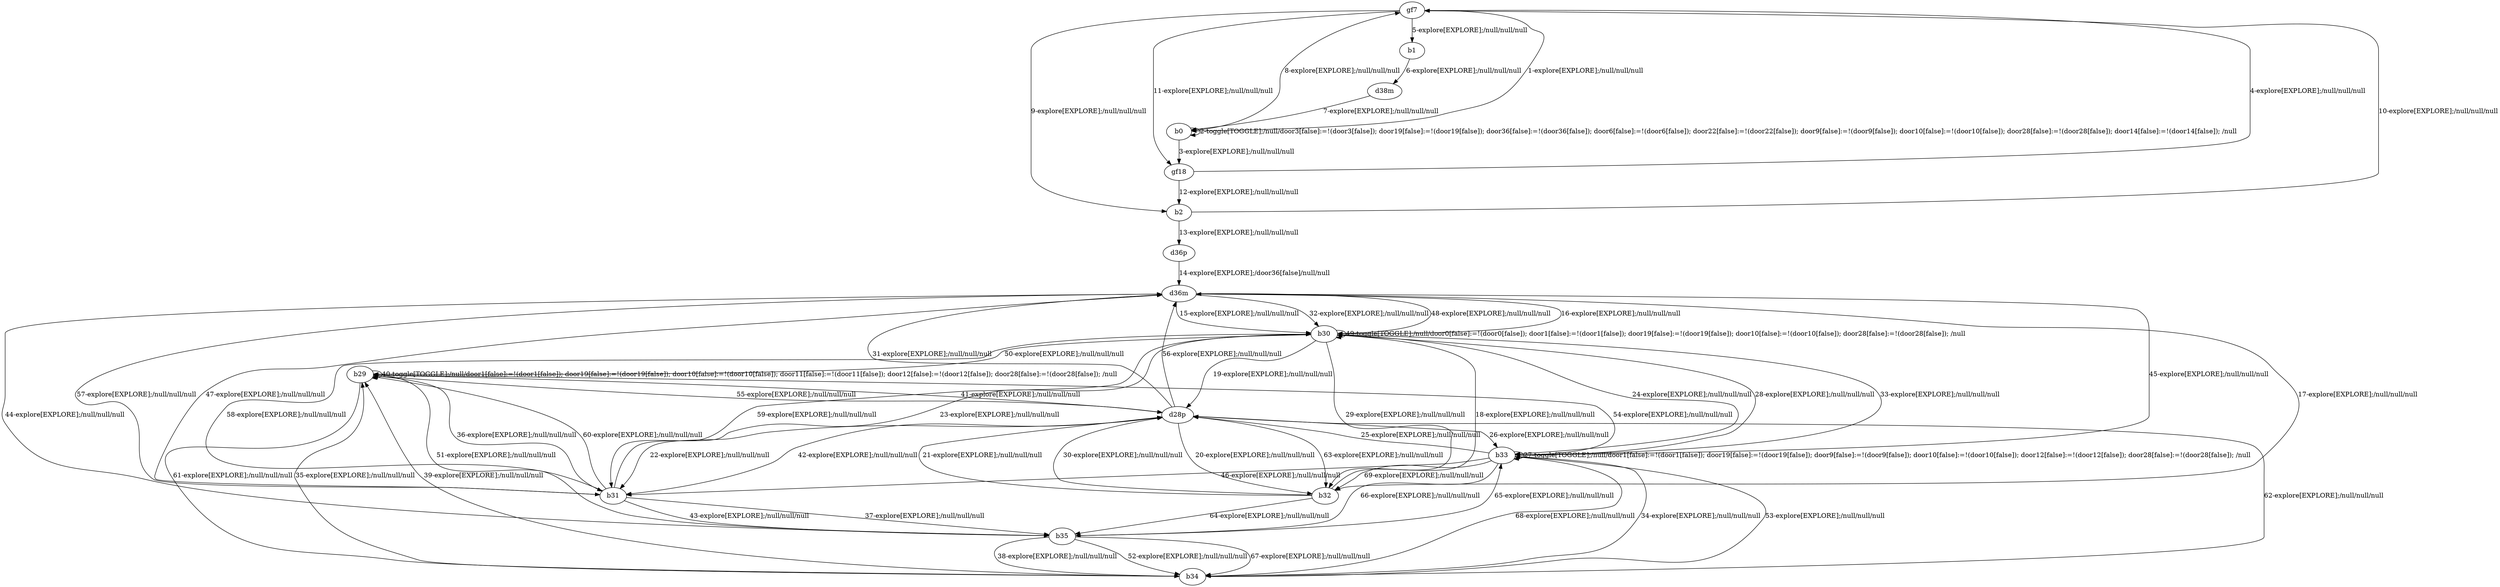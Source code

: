 # Total number of goals covered by this test: 2
# b33 --> b31
# d28p --> d36m

digraph g {
"gf7" -> "b0" [label = "1-explore[EXPLORE];/null/null/null"];
"b0" -> "b0" [label = "2-toggle[TOGGLE];/null/door3[false]:=!(door3[false]); door19[false]:=!(door19[false]); door36[false]:=!(door36[false]); door6[false]:=!(door6[false]); door22[false]:=!(door22[false]); door9[false]:=!(door9[false]); door10[false]:=!(door10[false]); door28[false]:=!(door28[false]); door14[false]:=!(door14[false]); /null"];
"b0" -> "gf18" [label = "3-explore[EXPLORE];/null/null/null"];
"gf18" -> "gf7" [label = "4-explore[EXPLORE];/null/null/null"];
"gf7" -> "b1" [label = "5-explore[EXPLORE];/null/null/null"];
"b1" -> "d38m" [label = "6-explore[EXPLORE];/null/null/null"];
"d38m" -> "b0" [label = "7-explore[EXPLORE];/null/null/null"];
"b0" -> "gf7" [label = "8-explore[EXPLORE];/null/null/null"];
"gf7" -> "b2" [label = "9-explore[EXPLORE];/null/null/null"];
"b2" -> "gf7" [label = "10-explore[EXPLORE];/null/null/null"];
"gf7" -> "gf18" [label = "11-explore[EXPLORE];/null/null/null"];
"gf18" -> "b2" [label = "12-explore[EXPLORE];/null/null/null"];
"b2" -> "d36p" [label = "13-explore[EXPLORE];/null/null/null"];
"d36p" -> "d36m" [label = "14-explore[EXPLORE];/door36[false]/null/null"];
"d36m" -> "b30" [label = "15-explore[EXPLORE];/null/null/null"];
"b30" -> "d36m" [label = "16-explore[EXPLORE];/null/null/null"];
"d36m" -> "b32" [label = "17-explore[EXPLORE];/null/null/null"];
"b32" -> "b30" [label = "18-explore[EXPLORE];/null/null/null"];
"b30" -> "d28p" [label = "19-explore[EXPLORE];/null/null/null"];
"d28p" -> "b32" [label = "20-explore[EXPLORE];/null/null/null"];
"b32" -> "d28p" [label = "21-explore[EXPLORE];/null/null/null"];
"d28p" -> "b31" [label = "22-explore[EXPLORE];/null/null/null"];
"b31" -> "b30" [label = "23-explore[EXPLORE];/null/null/null"];
"b30" -> "b33" [label = "24-explore[EXPLORE];/null/null/null"];
"b33" -> "d28p" [label = "25-explore[EXPLORE];/null/null/null"];
"d28p" -> "b33" [label = "26-explore[EXPLORE];/null/null/null"];
"b33" -> "b33" [label = "27-toggle[TOGGLE];/null/door1[false]:=!(door1[false]); door19[false]:=!(door19[false]); door9[false]:=!(door9[false]); door10[false]:=!(door10[false]); door12[false]:=!(door12[false]); door28[false]:=!(door28[false]); /null"];
"b33" -> "b30" [label = "28-explore[EXPLORE];/null/null/null"];
"b30" -> "b32" [label = "29-explore[EXPLORE];/null/null/null"];
"b32" -> "d28p" [label = "30-explore[EXPLORE];/null/null/null"];
"d28p" -> "d36m" [label = "31-explore[EXPLORE];/null/null/null"];
"d36m" -> "b30" [label = "32-explore[EXPLORE];/null/null/null"];
"b30" -> "b33" [label = "33-explore[EXPLORE];/null/null/null"];
"b33" -> "b34" [label = "34-explore[EXPLORE];/null/null/null"];
"b34" -> "b29" [label = "35-explore[EXPLORE];/null/null/null"];
"b29" -> "b31" [label = "36-explore[EXPLORE];/null/null/null"];
"b31" -> "b35" [label = "37-explore[EXPLORE];/null/null/null"];
"b35" -> "b34" [label = "38-explore[EXPLORE];/null/null/null"];
"b34" -> "b29" [label = "39-explore[EXPLORE];/null/null/null"];
"b29" -> "b29" [label = "40-toggle[TOGGLE];/null/door1[false]:=!(door1[false]); door19[false]:=!(door19[false]); door10[false]:=!(door10[false]); door11[false]:=!(door11[false]); door12[false]:=!(door12[false]); door28[false]:=!(door28[false]); /null"];
"b29" -> "d28p" [label = "41-explore[EXPLORE];/null/null/null"];
"d28p" -> "b31" [label = "42-explore[EXPLORE];/null/null/null"];
"b31" -> "b35" [label = "43-explore[EXPLORE];/null/null/null"];
"b35" -> "d36m" [label = "44-explore[EXPLORE];/null/null/null"];
"d36m" -> "b33" [label = "45-explore[EXPLORE];/null/null/null"];
"b33" -> "b31" [label = "46-explore[EXPLORE];/null/null/null"];
"b31" -> "d36m" [label = "47-explore[EXPLORE];/null/null/null"];
"d36m" -> "b30" [label = "48-explore[EXPLORE];/null/null/null"];
"b30" -> "b30" [label = "49-toggle[TOGGLE];/null/door0[false]:=!(door0[false]); door1[false]:=!(door1[false]); door19[false]:=!(door19[false]); door10[false]:=!(door10[false]); door28[false]:=!(door28[false]); /null"];
"b30" -> "b29" [label = "50-explore[EXPLORE];/null/null/null"];
"b29" -> "b35" [label = "51-explore[EXPLORE];/null/null/null"];
"b35" -> "b34" [label = "52-explore[EXPLORE];/null/null/null"];
"b34" -> "b33" [label = "53-explore[EXPLORE];/null/null/null"];
"b33" -> "b29" [label = "54-explore[EXPLORE];/null/null/null"];
"b29" -> "d28p" [label = "55-explore[EXPLORE];/null/null/null"];
"d28p" -> "d36m" [label = "56-explore[EXPLORE];/null/null/null"];
"d36m" -> "b31" [label = "57-explore[EXPLORE];/null/null/null"];
"b31" -> "b30" [label = "58-explore[EXPLORE];/null/null/null"];
"b30" -> "b31" [label = "59-explore[EXPLORE];/null/null/null"];
"b31" -> "b29" [label = "60-explore[EXPLORE];/null/null/null"];
"b29" -> "b34" [label = "61-explore[EXPLORE];/null/null/null"];
"b34" -> "d28p" [label = "62-explore[EXPLORE];/null/null/null"];
"d28p" -> "b32" [label = "63-explore[EXPLORE];/null/null/null"];
"b32" -> "b35" [label = "64-explore[EXPLORE];/null/null/null"];
"b35" -> "b33" [label = "65-explore[EXPLORE];/null/null/null"];
"b33" -> "b35" [label = "66-explore[EXPLORE];/null/null/null"];
"b35" -> "b34" [label = "67-explore[EXPLORE];/null/null/null"];
"b34" -> "b33" [label = "68-explore[EXPLORE];/null/null/null"];
"b33" -> "b32" [label = "69-explore[EXPLORE];/null/null/null"];
}